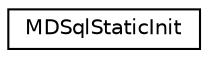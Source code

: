 digraph "Graphical Class Hierarchy"
{
  edge [fontname="Helvetica",fontsize="10",labelfontname="Helvetica",labelfontsize="10"];
  node [fontname="Helvetica",fontsize="10",shape=record];
  rankdir="LR";
  Node0 [label="MDSqlStaticInit",height=0.2,width=0.4,color="black", fillcolor="white", style="filled",URL="$classMDSqlStaticInit.html"];
}
